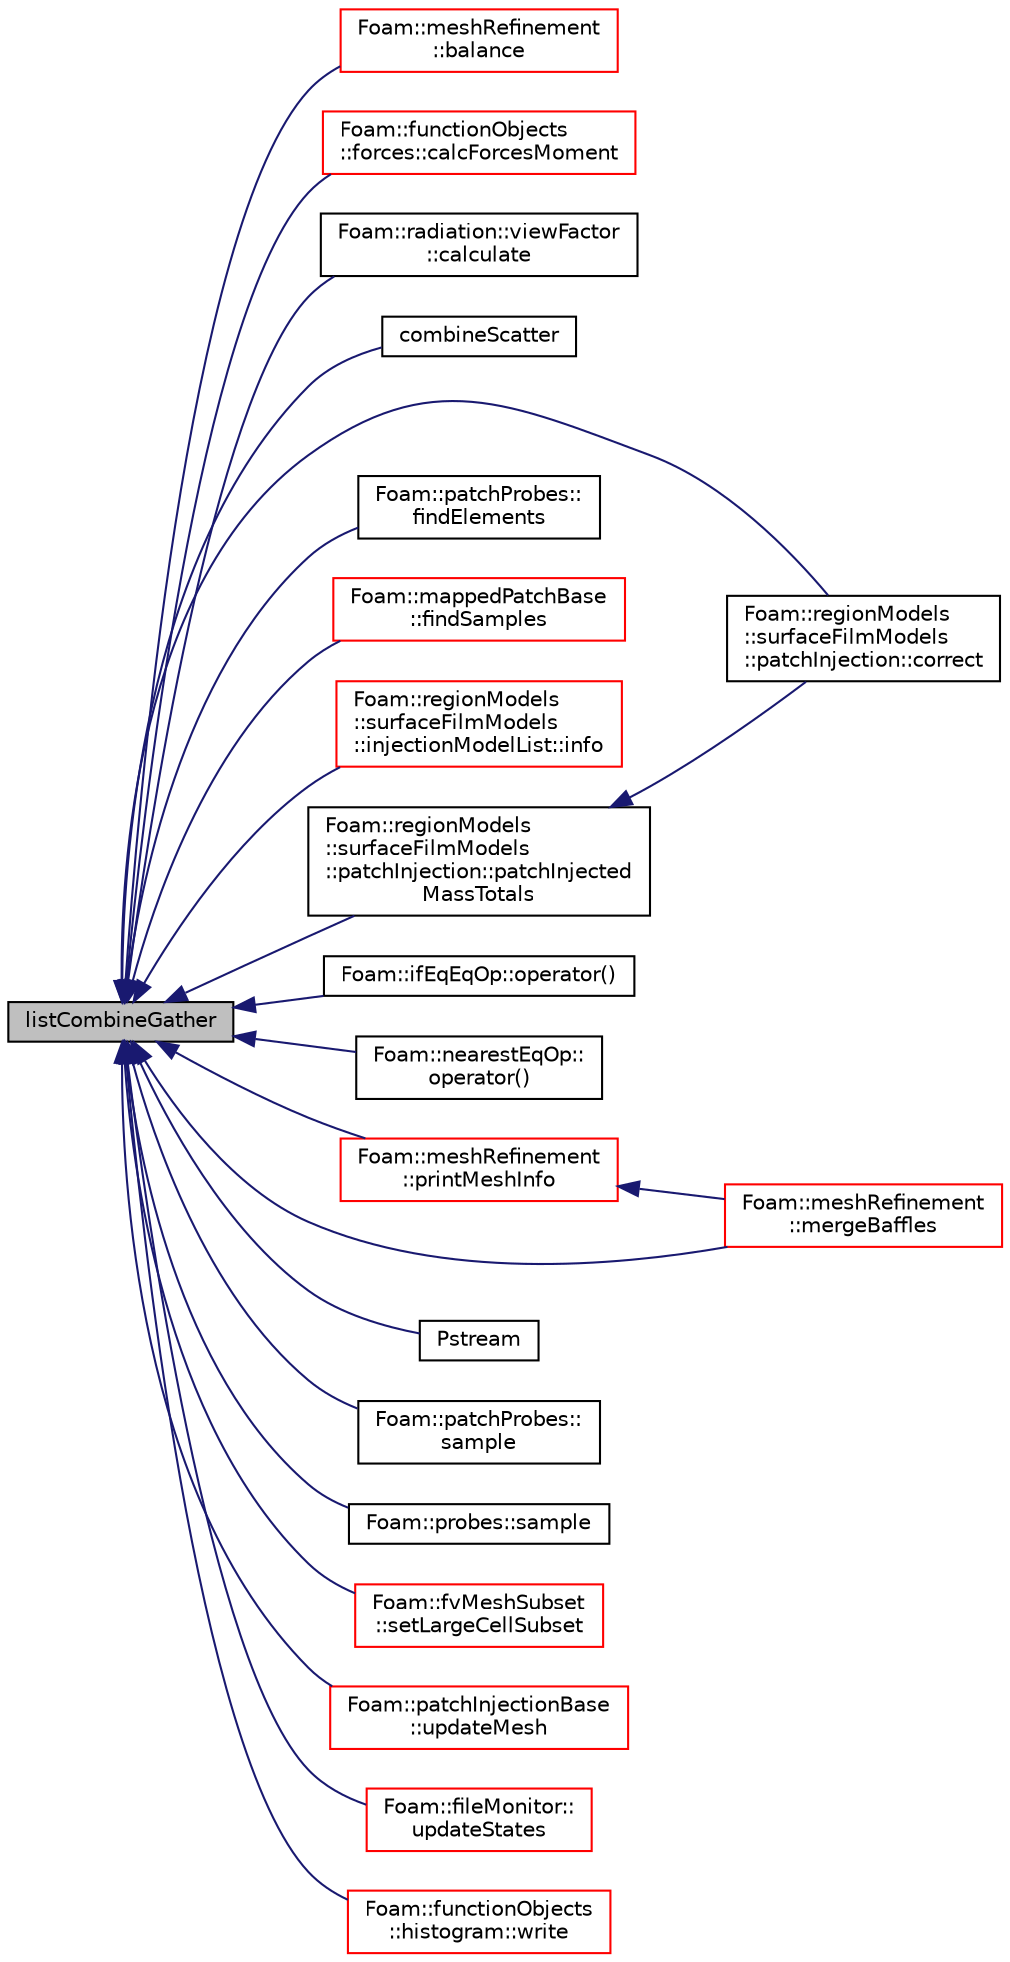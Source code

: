 digraph "listCombineGather"
{
  bgcolor="transparent";
  edge [fontname="Helvetica",fontsize="10",labelfontname="Helvetica",labelfontsize="10"];
  node [fontname="Helvetica",fontsize="10",shape=record];
  rankdir="LR";
  Node1 [label="listCombineGather",height=0.2,width=0.4,color="black", fillcolor="grey75", style="filled", fontcolor="black"];
  Node1 -> Node2 [dir="back",color="midnightblue",fontsize="10",style="solid",fontname="Helvetica"];
  Node2 [label="Foam::meshRefinement\l::balance",height=0.2,width=0.4,color="red",URL="$a01503.html#a64feb4b7a4116efb2111d5adf88b50a3",tooltip="Redecompose according to cell count. "];
  Node1 -> Node3 [dir="back",color="midnightblue",fontsize="10",style="solid",fontname="Helvetica"];
  Node3 [label="Foam::functionObjects\l::forces::calcForcesMoment",height=0.2,width=0.4,color="red",URL="$a00866.html#a71e93fd80e1ccacbf30c602b4ea11abc",tooltip="Calculate the forces and moments. "];
  Node1 -> Node4 [dir="back",color="midnightblue",fontsize="10",style="solid",fontname="Helvetica"];
  Node4 [label="Foam::radiation::viewFactor\l::calculate",height=0.2,width=0.4,color="black",URL="$a02899.html#afe1d8348c24e6589bc7c0b3f689316a7",tooltip="Solve system of equation(s) "];
  Node1 -> Node5 [dir="back",color="midnightblue",fontsize="10",style="solid",fontname="Helvetica"];
  Node5 [label="combineScatter",height=0.2,width=0.4,color="black",URL="$a02056.html#aca0c5c69df01302f98555cacd74a967a",tooltip="Like above but switches between linear/tree communication. "];
  Node1 -> Node6 [dir="back",color="midnightblue",fontsize="10",style="solid",fontname="Helvetica"];
  Node6 [label="Foam::regionModels\l::surfaceFilmModels\l::patchInjection::correct",height=0.2,width=0.4,color="black",URL="$a01840.html#a8c67db65404877aac3731246ffb15754",tooltip="Correct. "];
  Node1 -> Node7 [dir="back",color="midnightblue",fontsize="10",style="solid",fontname="Helvetica"];
  Node7 [label="Foam::patchProbes::\lfindElements",height=0.2,width=0.4,color="black",URL="$a01849.html#a852f621399b6ee1f3467e69a1d5fe8b4",tooltip="Find elements containing patchProbes. "];
  Node1 -> Node8 [dir="back",color="midnightblue",fontsize="10",style="solid",fontname="Helvetica"];
  Node8 [label="Foam::mappedPatchBase\l::findSamples",height=0.2,width=0.4,color="red",URL="$a01450.html#af1dadf58aa8d06f7448d1859188f909d",tooltip="Find cells/faces containing samples. "];
  Node1 -> Node9 [dir="back",color="midnightblue",fontsize="10",style="solid",fontname="Helvetica"];
  Node9 [label="Foam::regionModels\l::surfaceFilmModels\l::injectionModelList::info",height=0.2,width=0.4,color="red",URL="$a01117.html#a535c2aef67becff77ed292ab0eceb44c",tooltip="Provide some info. "];
  Node1 -> Node10 [dir="back",color="midnightblue",fontsize="10",style="solid",fontname="Helvetica"];
  Node10 [label="Foam::meshRefinement\l::mergeBaffles",height=0.2,width=0.4,color="red",URL="$a01503.html#aa959f1ef1377d3a4eaac5ff099280e50",tooltip="Merge baffles. Gets pairs of faces. "];
  Node1 -> Node11 [dir="back",color="midnightblue",fontsize="10",style="solid",fontname="Helvetica"];
  Node11 [label="Foam::ifEqEqOp::operator()",height=0.2,width=0.4,color="black",URL="$a01045.html#a71918488bb9f8251fb7d05ed3baeb14f"];
  Node1 -> Node12 [dir="back",color="midnightblue",fontsize="10",style="solid",fontname="Helvetica"];
  Node12 [label="Foam::nearestEqOp::\loperator()",height=0.2,width=0.4,color="black",URL="$a01609.html#aca31c134b06f127a240af78f11932306"];
  Node1 -> Node13 [dir="back",color="midnightblue",fontsize="10",style="solid",fontname="Helvetica"];
  Node13 [label="Foam::regionModels\l::surfaceFilmModels\l::patchInjection::patchInjected\lMassTotals",height=0.2,width=0.4,color="black",URL="$a01840.html#ab427ea6edd5841379ea91a45907e8858",tooltip="Accumulate the total mass injected for the patches into the. "];
  Node13 -> Node6 [dir="back",color="midnightblue",fontsize="10",style="solid",fontname="Helvetica"];
  Node1 -> Node14 [dir="back",color="midnightblue",fontsize="10",style="solid",fontname="Helvetica"];
  Node14 [label="Foam::meshRefinement\l::printMeshInfo",height=0.2,width=0.4,color="red",URL="$a01503.html#a518397ff0812ee208b5ccc9e4fa51f42",tooltip="Print some mesh stats. "];
  Node14 -> Node10 [dir="back",color="midnightblue",fontsize="10",style="solid",fontname="Helvetica"];
  Node1 -> Node15 [dir="back",color="midnightblue",fontsize="10",style="solid",fontname="Helvetica"];
  Node15 [label="Pstream",height=0.2,width=0.4,color="black",URL="$a02056.html#a2b31c5d4673e1c7d7366b8b6bf47830d",tooltip="Construct given optional buffer size. "];
  Node1 -> Node16 [dir="back",color="midnightblue",fontsize="10",style="solid",fontname="Helvetica"];
  Node16 [label="Foam::patchProbes::\lsample",height=0.2,width=0.4,color="black",URL="$a01849.html#aa9cfcb0c05cd2a39f506c5950a320172"];
  Node1 -> Node17 [dir="back",color="midnightblue",fontsize="10",style="solid",fontname="Helvetica"];
  Node17 [label="Foam::probes::sample",height=0.2,width=0.4,color="black",URL="$a02015.html#aa9cfcb0c05cd2a39f506c5950a320172"];
  Node1 -> Node18 [dir="back",color="midnightblue",fontsize="10",style="solid",fontname="Helvetica"];
  Node18 [label="Foam::fvMeshSubset\l::setLargeCellSubset",height=0.2,width=0.4,color="red",URL="$a00894.html#aa5aecd31ebb23c10811eb60949808165",tooltip="Set the subset from all cells with region == currentRegion. "];
  Node1 -> Node19 [dir="back",color="midnightblue",fontsize="10",style="solid",fontname="Helvetica"];
  Node19 [label="Foam::patchInjectionBase\l::updateMesh",height=0.2,width=0.4,color="red",URL="$a01842.html#a6d43ae10cf9dba5b6063e706ab5534e3",tooltip="Update patch geometry and derived info for injection locations. "];
  Node1 -> Node20 [dir="back",color="midnightblue",fontsize="10",style="solid",fontname="Helvetica"];
  Node20 [label="Foam::fileMonitor::\lupdateStates",height=0.2,width=0.4,color="red",URL="$a00788.html#a7c5c7dcfc971f9b2f4c5892f3984c26e",tooltip="Check state of all files. Updates state_. "];
  Node1 -> Node21 [dir="back",color="midnightblue",fontsize="10",style="solid",fontname="Helvetica"];
  Node21 [label="Foam::functionObjects\l::histogram::write",height=0.2,width=0.4,color="red",URL="$a01025.html#aac759501cf6c7895a70eecbef0226ae1",tooltip="Calculate the histogram and write. "];
}
